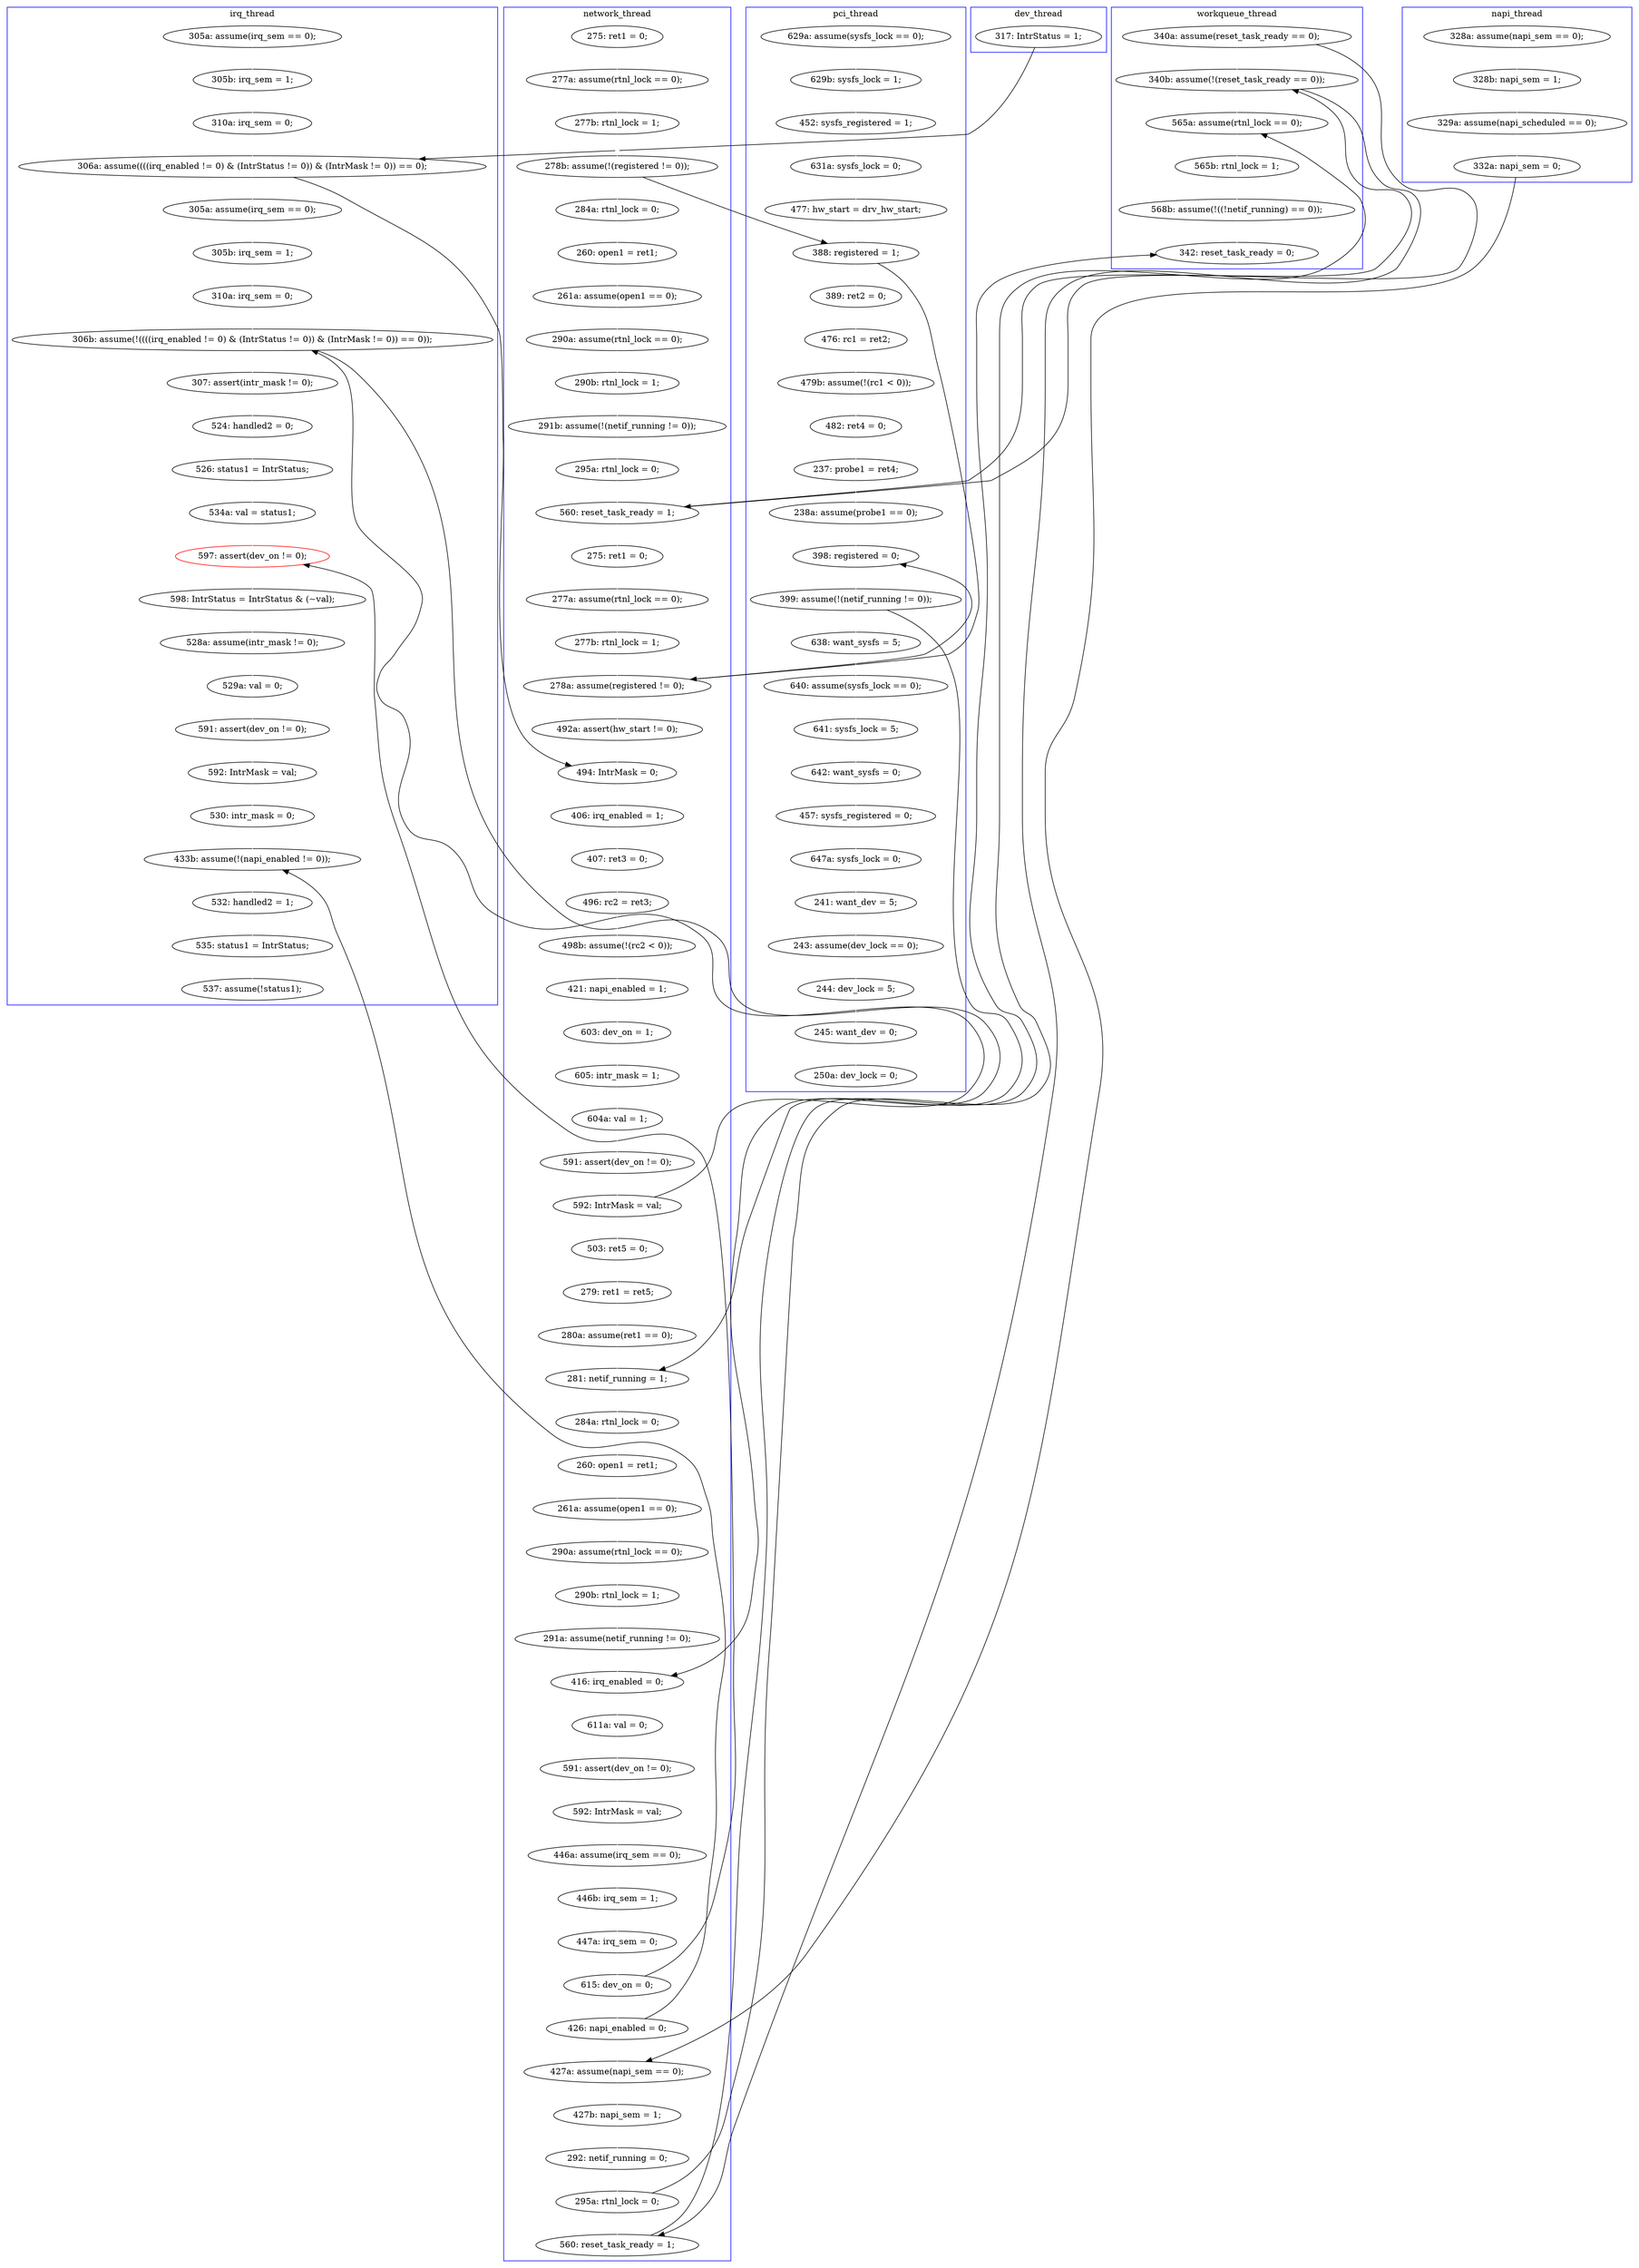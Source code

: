 digraph Counterexample {
	160 -> 205 [color = white, style = solid]
	53 -> 150 [color = black, style = solid, constraint = false]
	228 -> 229 [color = white, style = solid]
	252 -> 254 [color = white, style = solid]
	97 -> 107 [color = white, style = solid]
	95 -> 97 [color = white, style = solid]
	119 -> 228 [color = black, style = solid, constraint = false]
	112 -> 123 [color = white, style = solid]
	258 -> 259 [color = white, style = solid]
	188 -> 189 [color = white, style = solid]
	233 -> 250 [color = black, style = solid, constraint = false]
	205 -> 208 [color = white, style = solid]
	204 -> 212 [color = white, style = solid]
	220 -> 221 [color = white, style = solid]
	107 -> 112 [color = white, style = solid]
	72 -> 73 [color = white, style = solid]
	46 -> 53 [color = white, style = solid]
	92 -> 98 [color = white, style = solid]
	44 -> 45 [color = white, style = solid]
	232 -> 234 [color = white, style = solid]
	152 -> 153 [color = white, style = solid]
	267 -> 269 [color = white, style = solid]
	73 -> 76 [color = white, style = solid]
	221 -> 223 [color = white, style = solid]
	254 -> 256 [color = white, style = solid]
	40 -> 112 [color = black, style = solid, constraint = false]
	40 -> 233 [color = white, style = solid]
	186 -> 187 [color = white, style = solid]
	131 -> 132 [color = white, style = solid]
	262 -> 264 [color = white, style = solid]
	80 -> 91 [color = white, style = solid]
	94 -> 95 [color = white, style = solid]
	269 -> 273 [color = white, style = solid]
	192 -> 196 [color = white, style = solid]
	51 -> 53 [color = black, style = solid, constraint = false]
	71 -> 119 [color = white, style = solid]
	101 -> 102 [color = white, style = solid]
	244 -> 252 [color = white, style = solid]
	227 -> 273 [color = black, style = solid, constraint = false]
	179 -> 182 [color = white, style = solid]
	179 -> 195 [color = black, style = solid, constraint = false]
	273 -> 275 [color = white, style = solid]
	140 -> 141 [color = white, style = solid]
	149 -> 150 [color = white, style = solid]
	215 -> 219 [color = white, style = solid]
	164 -> 167 [color = white, style = solid]
	76 -> 78 [color = white, style = solid]
	123 -> 131 [color = white, style = solid]
	234 -> 250 [color = white, style = solid]
	259 -> 262 [color = white, style = solid]
	53 -> 125 [color = white, style = solid]
	134 -> 149 [color = white, style = solid]
	174 -> 175 [color = white, style = solid]
	223 -> 227 [color = white, style = solid]
	208 -> 278 [color = white, style = solid]
	163 -> 164 [color = white, style = solid]
	125 -> 126 [color = white, style = solid]
	66 -> 71 [color = white, style = solid]
	134 -> 140 [color = black, style = solid, constraint = false]
	219 -> 220 [color = white, style = solid]
	264 -> 266 [color = white, style = solid]
	98 -> 101 [color = white, style = solid]
	175 -> 176 [color = white, style = solid]
	45 -> 46 [color = white, style = solid]
	151 -> 152 [color = white, style = solid]
	132 -> 134 [color = white, style = solid]
	91 -> 134 [color = black, style = solid, constraint = false]
	178 -> 179 [color = white, style = solid]
	278 -> 279 [color = white, style = solid]
	280 -> 281 [color = white, style = solid]
	170 -> 174 [color = white, style = solid]
	167 -> 170 [color = white, style = solid]
	28 -> 29 [color = white, style = solid]
	276 -> 296 [color = white, style = solid]
	87 -> 94 [color = white, style = solid]
	199 -> 204 [color = white, style = solid]
	233 -> 237 [color = white, style = solid]
	91 -> 92 [color = white, style = solid]
	162 -> 163 [color = white, style = solid]
	148 -> 151 [color = white, style = solid]
	243 -> 285 [color = white, style = solid]
	83 -> 84 [color = white, style = solid]
	229 -> 232 [color = white, style = solid]
	112 -> 233 [color = black, style = solid, constraint = false]
	65 -> 66 [color = white, style = solid]
	266 -> 267 [color = white, style = solid]
	27 -> 28 [color = white, style = solid]
	78 -> 80 [color = white, style = solid]
	176 -> 178 [color = white, style = solid]
	150 -> 162 [color = white, style = solid]
	279 -> 280 [color = white, style = solid]
	103 -> 106 [color = white, style = solid]
	238 -> 243 [color = white, style = solid]
	223 -> 258 [color = black, style = solid, constraint = false]
	84 -> 87 [color = white, style = solid]
	183 -> 186 [color = white, style = solid]
	234 -> 237 [color = black, style = solid, constraint = false]
	195 -> 204 [color = black, style = solid, constraint = false]
	256 -> 258 [color = white, style = solid]
	196 -> 197 [color = white, style = solid]
	50 -> 91 [color = black, style = solid, constraint = false]
	106 -> 140 [color = white, style = solid]
	126 -> 127 [color = white, style = solid]
	275 -> 276 [color = white, style = solid]
	237 -> 238 [color = white, style = solid]
	50 -> 83 [color = white, style = solid]
	29 -> 50 [color = white, style = solid]
	127 -> 195 [color = white, style = solid]
	182 -> 183 [color = white, style = solid]
	212 -> 214 [color = white, style = solid]
	141 -> 148 [color = white, style = solid]
	102 -> 103 [color = white, style = solid]
	187 -> 188 [color = white, style = solid]
	214 -> 215 [color = white, style = solid]
	227 -> 228 [color = white, style = solid]
	153 -> 160 [color = white, style = solid]
	141 -> 187 [color = black, style = solid, constraint = false]
	197 -> 199 [color = white, style = solid]
	189 -> 192 [color = white, style = solid]
	250 -> 285 [color = black, style = solid, constraint = false]
	195 -> 244 [color = white, style = solid]
	subgraph cluster7 {
		label = dev_thread
		color = blue
		51  [label = "317: IntrStatus = 1;"]
	}
	subgraph cluster4 {
		label = napi_thread
		color = blue
		65  [label = "328a: assume(napi_sem == 0);"]
		119  [label = "332a: napi_sem = 0;"]
		71  [label = "329a: assume(napi_scheduled == 0);"]
		66  [label = "328b: napi_sem = 1;"]
	}
	subgraph cluster3 {
		label = irq_thread
		color = blue
		252  [label = "524: handled2 = 0;"]
		44  [label = "305a: assume(irq_sem == 0);"]
		195  [label = "306b: assume(!((((irq_enabled != 0) & (IntrStatus != 0)) & (IntrMask != 0)) == 0));"]
		53  [label = "306a: assume((((irq_enabled != 0) & (IntrStatus != 0)) & (IntrMask != 0)) == 0);"]
		256  [label = "534a: val = status1;"]
		267  [label = "592: IntrMask = val;"]
		127  [label = "310a: irq_sem = 0;"]
		45  [label = "305b: irq_sem = 1;"]
		275  [label = "532: handled2 = 1;"]
		296  [label = "537: assume(!status1);"]
		266  [label = "591: assert(dev_on != 0);"]
		262  [label = "528a: assume(intr_mask != 0);"]
		125  [label = "305a: assume(irq_sem == 0);"]
		259  [label = "598: IntrStatus = IntrStatus & (~val);"]
		264  [label = "529a: val = 0;"]
		273  [label = "433b: assume(!(napi_enabled != 0));"]
		269  [label = "530: intr_mask = 0;"]
		276  [label = "535: status1 = IntrStatus;"]
		126  [label = "305b: irq_sem = 1;"]
		258  [label = "597: assert(dev_on != 0);", color = red]
		254  [label = "526: status1 = IntrStatus;"]
		46  [label = "310a: irq_sem = 0;"]
		244  [label = "307: assert(intr_mask != 0);"]
	}
	subgraph cluster2 {
		label = network_thread
		color = blue
		107  [label = "295a: rtnl_lock = 0;"]
		83  [label = "284a: rtnl_lock = 0;"]
		220  [label = "446b: irq_sem = 1;"]
		162  [label = "406: irq_enabled = 1;"]
		234  [label = "295a: rtnl_lock = 0;"]
		178  [label = "591: assert(dev_on != 0);"]
		123  [label = "275: ret1 = 0;"]
		175  [label = "605: intr_mask = 1;"]
		212  [label = "611a: val = 0;"]
		214  [label = "591: assert(dev_on != 0);"]
		95  [label = "290b: rtnl_lock = 1;"]
		232  [label = "292: netif_running = 0;"]
		28  [label = "277a: assume(rtnl_lock == 0);"]
		186  [label = "280a: assume(ret1 == 0);"]
		27  [label = "275: ret1 = 0;"]
		164  [label = "496: rc2 = ret3;"]
		97  [label = "291b: assume(!(netif_running != 0));"]
		215  [label = "592: IntrMask = val;"]
		182  [label = "503: ret5 = 0;"]
		50  [label = "278b: assume(!(registered != 0));"]
		170  [label = "421: napi_enabled = 1;"]
		174  [label = "603: dev_on = 1;"]
		176  [label = "604a: val = 1;"]
		87  [label = "261a: assume(open1 == 0);"]
		250  [label = "560: reset_task_ready = 1;"]
		29  [label = "277b: rtnl_lock = 1;"]
		227  [label = "426: napi_enabled = 0;"]
		183  [label = "279: ret1 = ret5;"]
		199  [label = "291a: assume(netif_running != 0);"]
		192  [label = "261a: assume(open1 == 0);"]
		94  [label = "290a: assume(rtnl_lock == 0);"]
		187  [label = "281: netif_running = 1;"]
		84  [label = "260: open1 = ret1;"]
		134  [label = "278a: assume(registered != 0);"]
		163  [label = "407: ret3 = 0;"]
		223  [label = "615: dev_on = 0;"]
		204  [label = "416: irq_enabled = 0;"]
		197  [label = "290b: rtnl_lock = 1;"]
		189  [label = "260: open1 = ret1;"]
		150  [label = "494: IntrMask = 0;"]
		167  [label = "498b: assume(!(rc2 < 0));"]
		179  [label = "592: IntrMask = val;"]
		221  [label = "447a: irq_sem = 0;"]
		229  [label = "427b: napi_sem = 1;"]
		149  [label = "492a: assert(hw_start != 0);"]
		132  [label = "277b: rtnl_lock = 1;"]
		219  [label = "446a: assume(irq_sem == 0);"]
		112  [label = "560: reset_task_ready = 1;"]
		228  [label = "427a: assume(napi_sem == 0);"]
		131  [label = "277a: assume(rtnl_lock == 0);"]
		188  [label = "284a: rtnl_lock = 0;"]
		196  [label = "290a: assume(rtnl_lock == 0);"]
	}
	subgraph cluster5 {
		label = workqueue_thread
		color = blue
		238  [label = "565b: rtnl_lock = 1;"]
		285  [label = "342: reset_task_ready = 0;"]
		40  [label = "340a: assume(reset_task_ready == 0);"]
		233  [label = "340b: assume(!(reset_task_ready == 0));"]
		243  [label = "568b: assume(!((!netif_running) == 0));"]
		237  [label = "565a: assume(rtnl_lock == 0);"]
	}
	subgraph cluster1 {
		label = pci_thread
		color = blue
		141  [label = "399: assume(!(netif_running != 0));"]
		91  [label = "388: registered = 1;"]
		140  [label = "398: registered = 0;"]
		73  [label = "629b: sysfs_lock = 1;"]
		80  [label = "477: hw_start = drv_hw_start;"]
		205  [label = "647a: sysfs_lock = 0;"]
		103  [label = "237: probe1 = ret4;"]
		98  [label = "476: rc1 = ret2;"]
		92  [label = "389: ret2 = 0;"]
		280  [label = "245: want_dev = 0;"]
		208  [label = "241: want_dev = 5;"]
		281  [label = "250a: dev_lock = 0;"]
		278  [label = "243: assume(dev_lock == 0);"]
		101  [label = "479b: assume(!(rc1 < 0));"]
		102  [label = "482: ret4 = 0;"]
		152  [label = "641: sysfs_lock = 5;"]
		106  [label = "238a: assume(probe1 == 0);"]
		279  [label = "244: dev_lock = 5;"]
		160  [label = "457: sysfs_registered = 0;"]
		151  [label = "640: assume(sysfs_lock == 0);"]
		153  [label = "642: want_sysfs = 0;"]
		78  [label = "631a: sysfs_lock = 0;"]
		148  [label = "638: want_sysfs = 5;"]
		72  [label = "629a: assume(sysfs_lock == 0);"]
		76  [label = "452: sysfs_registered = 1;"]
	}
}